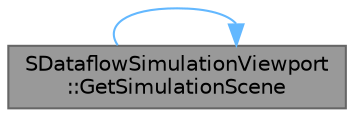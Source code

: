 digraph "SDataflowSimulationViewport::GetSimulationScene"
{
 // INTERACTIVE_SVG=YES
 // LATEX_PDF_SIZE
  bgcolor="transparent";
  edge [fontname=Helvetica,fontsize=10,labelfontname=Helvetica,labelfontsize=10];
  node [fontname=Helvetica,fontsize=10,shape=box,height=0.2,width=0.4];
  rankdir="LR";
  Node1 [id="Node000001",label="SDataflowSimulationViewport\l::GetSimulationScene",height=0.2,width=0.4,color="gray40", fillcolor="grey60", style="filled", fontcolor="black",tooltip="Get the simulation scene."];
  Node1 -> Node1 [id="edge1_Node000001_Node000001",color="steelblue1",style="solid",tooltip=" "];
}
